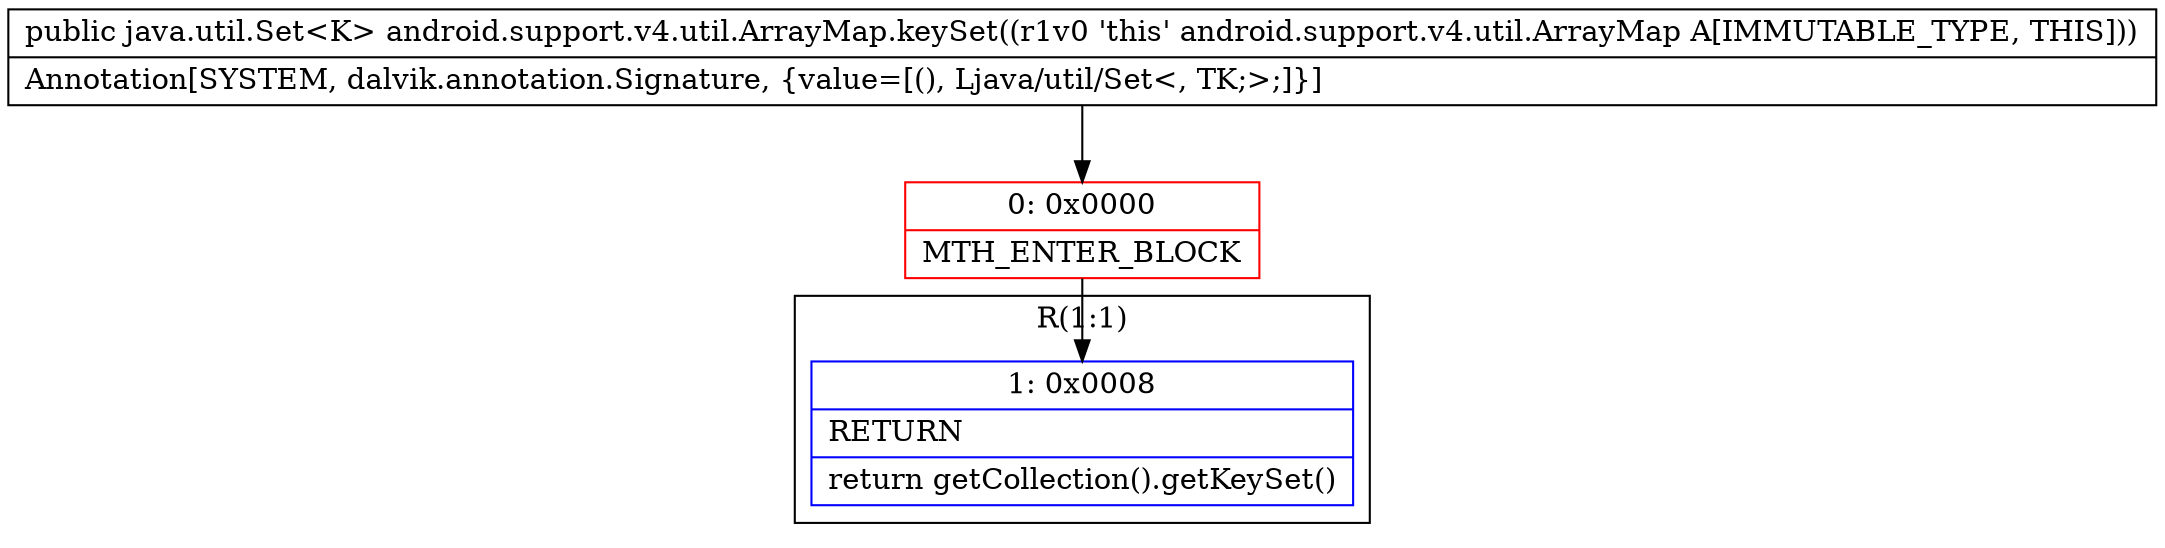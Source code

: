 digraph "CFG forandroid.support.v4.util.ArrayMap.keySet()Ljava\/util\/Set;" {
subgraph cluster_Region_646256531 {
label = "R(1:1)";
node [shape=record,color=blue];
Node_1 [shape=record,label="{1\:\ 0x0008|RETURN\l|return getCollection().getKeySet()\l}"];
}
Node_0 [shape=record,color=red,label="{0\:\ 0x0000|MTH_ENTER_BLOCK\l}"];
MethodNode[shape=record,label="{public java.util.Set\<K\> android.support.v4.util.ArrayMap.keySet((r1v0 'this' android.support.v4.util.ArrayMap A[IMMUTABLE_TYPE, THIS]))  | Annotation[SYSTEM, dalvik.annotation.Signature, \{value=[(), Ljava\/util\/Set\<, TK;\>;]\}]\l}"];
MethodNode -> Node_0;
Node_0 -> Node_1;
}

